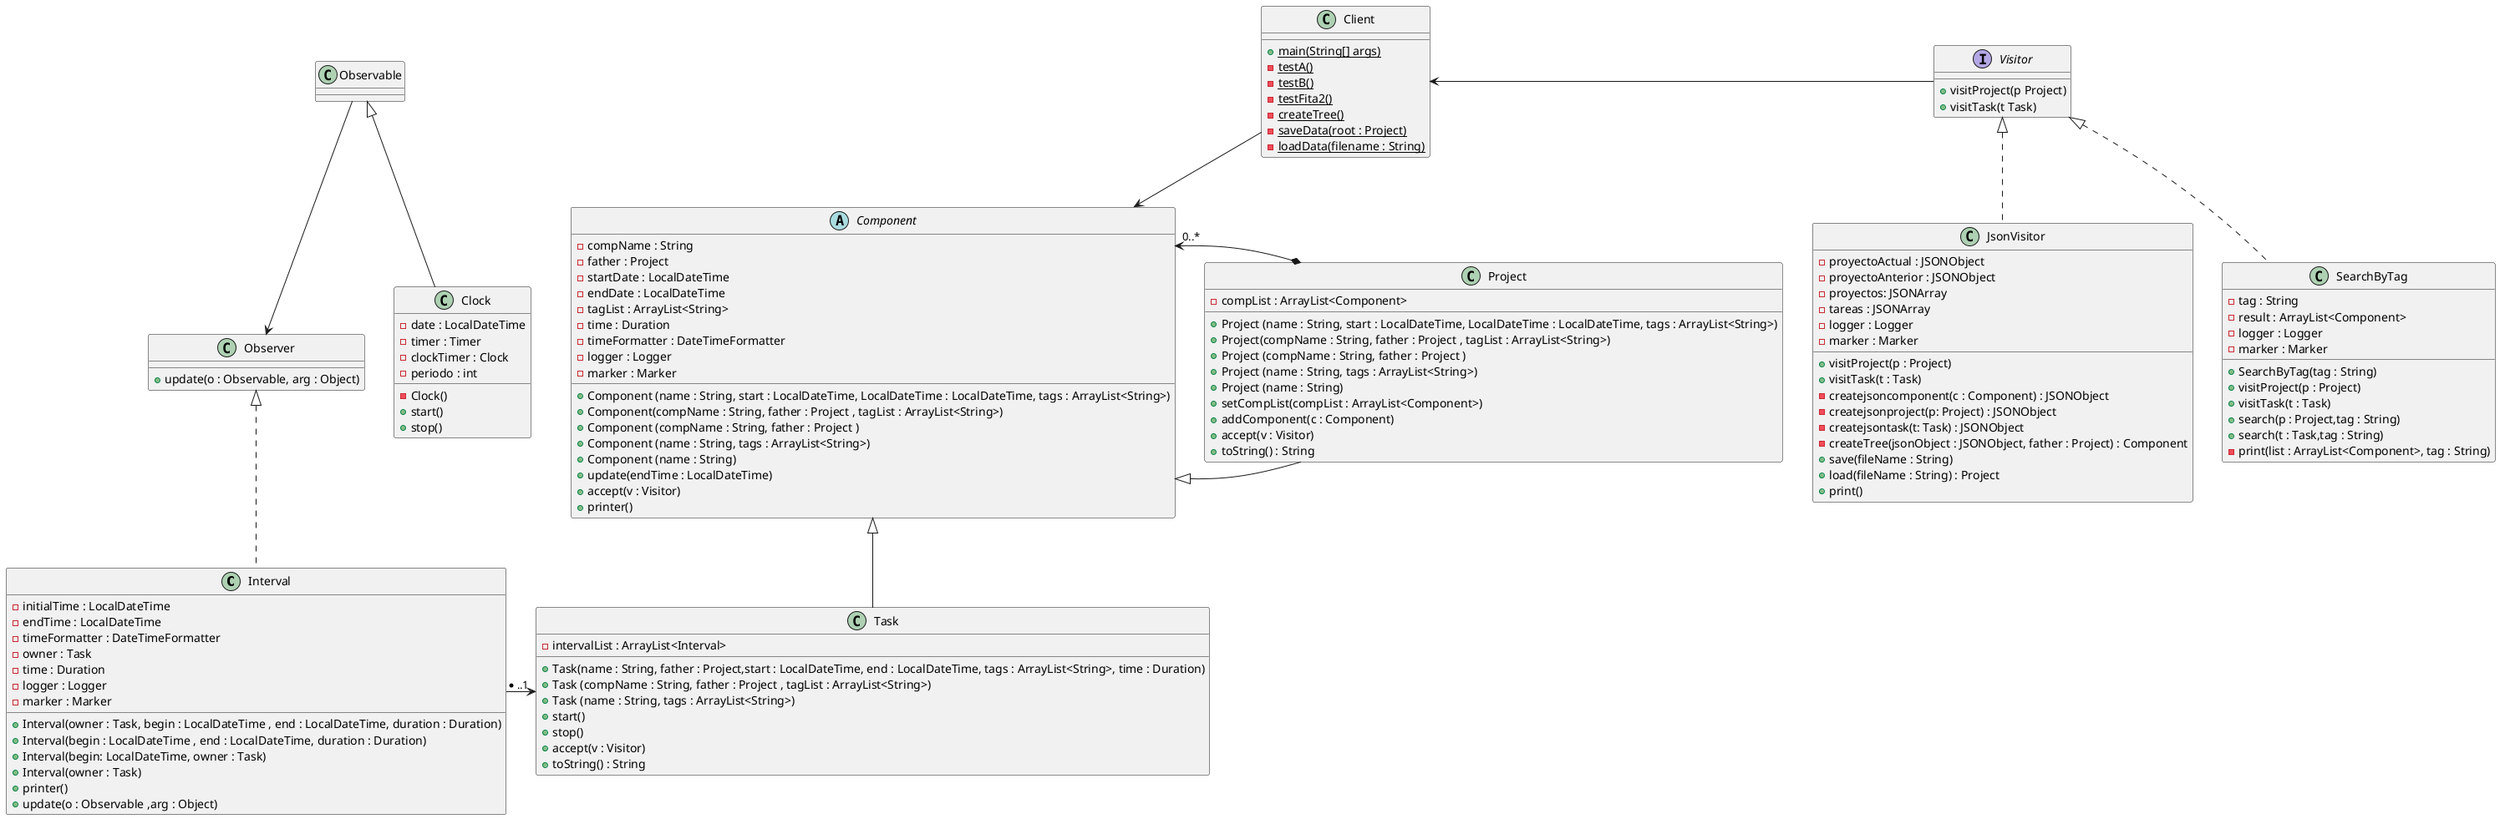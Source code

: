 @startuml

class Interval{
- initialTime : LocalDateTime
- endTime : LocalDateTime
- timeFormatter : DateTimeFormatter
- owner : Task
- time : Duration
- logger : Logger
- marker : Marker
+ Interval(owner : Task, begin : LocalDateTime , end : LocalDateTime, duration : Duration)
+ Interval(begin : LocalDateTime , end : LocalDateTime, duration : Duration)
+ Interval(begin: LocalDateTime, owner : Task)
+ Interval(owner : Task)
+ printer()
+ update(o : Observable ,arg : Object)
}

class Client{
+ {static} main(String[] args)
- {static} testA()
- {static} testB()
- {static} testFita2()
- {static} createTree()
- {static} saveData(root : Project)
- {static} loadData(filename : String)
}
class Clock extends Observable{
- date : LocalDateTime
- timer : Timer
- clockTimer : Clock
- periodo : int
- Clock()
+ start()
+ stop()
}

class JsonVisitor implements Visitor{
- proyectoActual : JSONObject
- proyectoAnterior : JSONObject
- proyectos: JSONArray
- tareas : JSONArray
- logger : Logger
- marker : Marker
+ visitProject(p : Project)
+ visitTask(t : Task)
- createjsoncomponent(c : Component) : JSONObject
- createjsonproject(p: Project) : JSONObject
- createjsontask(t: Task) : JSONObject
- createTree(jsonObject : JSONObject, father : Project) : Component
+ save(fileName : String)
+ load(fileName : String) : Project
+ print()
}

class SearchByTag implements Visitor{
- tag : String
- result : ArrayList<Component>
- logger : Logger
- marker : Marker
+ SearchByTag(tag : String)
+ visitProject(p : Project)
+ visitTask(t : Task)
+ search(p : Project,tag : String)
+ search(t : Task,tag : String)
- print(list : ArrayList<Component>, tag : String)
}

abstract class Component{
- compName : String
- father : Project
- startDate : LocalDateTime
- endDate : LocalDateTime
- tagList : ArrayList<String>
- time : Duration
- timeFormatter : DateTimeFormatter
- logger : Logger
- marker : Marker
+ Component (name : String, start : LocalDateTime, LocalDateTime : LocalDateTime, tags : ArrayList<String>)
+ Component(compName : String, father : Project , tagList : ArrayList<String>)
+ Component (compName : String, father : Project )
+ Component (name : String, tags : ArrayList<String>)
+ Component (name : String)
+ update(endTime : LocalDateTime)
+ accept(v : Visitor)
+ printer()
}

class Project extends Component{
- compList : ArrayList<Component>
+ Project (name : String, start : LocalDateTime, LocalDateTime : LocalDateTime, tags : ArrayList<String>)
+ Project(compName : String, father : Project , tagList : ArrayList<String>)
+ Project (compName : String, father : Project )
+ Project (name : String, tags : ArrayList<String>)
+ Project (name : String)
+ setCompList(compList : ArrayList<Component>)
+ addComponent(c : Component)
+ accept(v : Visitor)
+ toString() : String
}

class Task extends Component{
- intervalList : ArrayList<Interval>
+ Task(name : String, father : Project,start : LocalDateTime, end : LocalDateTime, tags : ArrayList<String>, time : Duration)
+ Task (compName : String, father : Project , tagList : ArrayList<String>)
+ Task (name : String, tags : ArrayList<String>)
+ start()
+ stop()
+ accept(v : Visitor)
+ toString() : String
}

interface Visitor{
+ visitProject(p Project)
+ visitTask(t Task)
}

class Observer{
+ update(o : Observable, arg : Object)
}

Project *-right-> "0..*" Component
Interval --right--> "*..1" Task
Observable --down> Observer
Interval ..up|> Observer
Client --> Component
Visitor --left> Client
@enduml